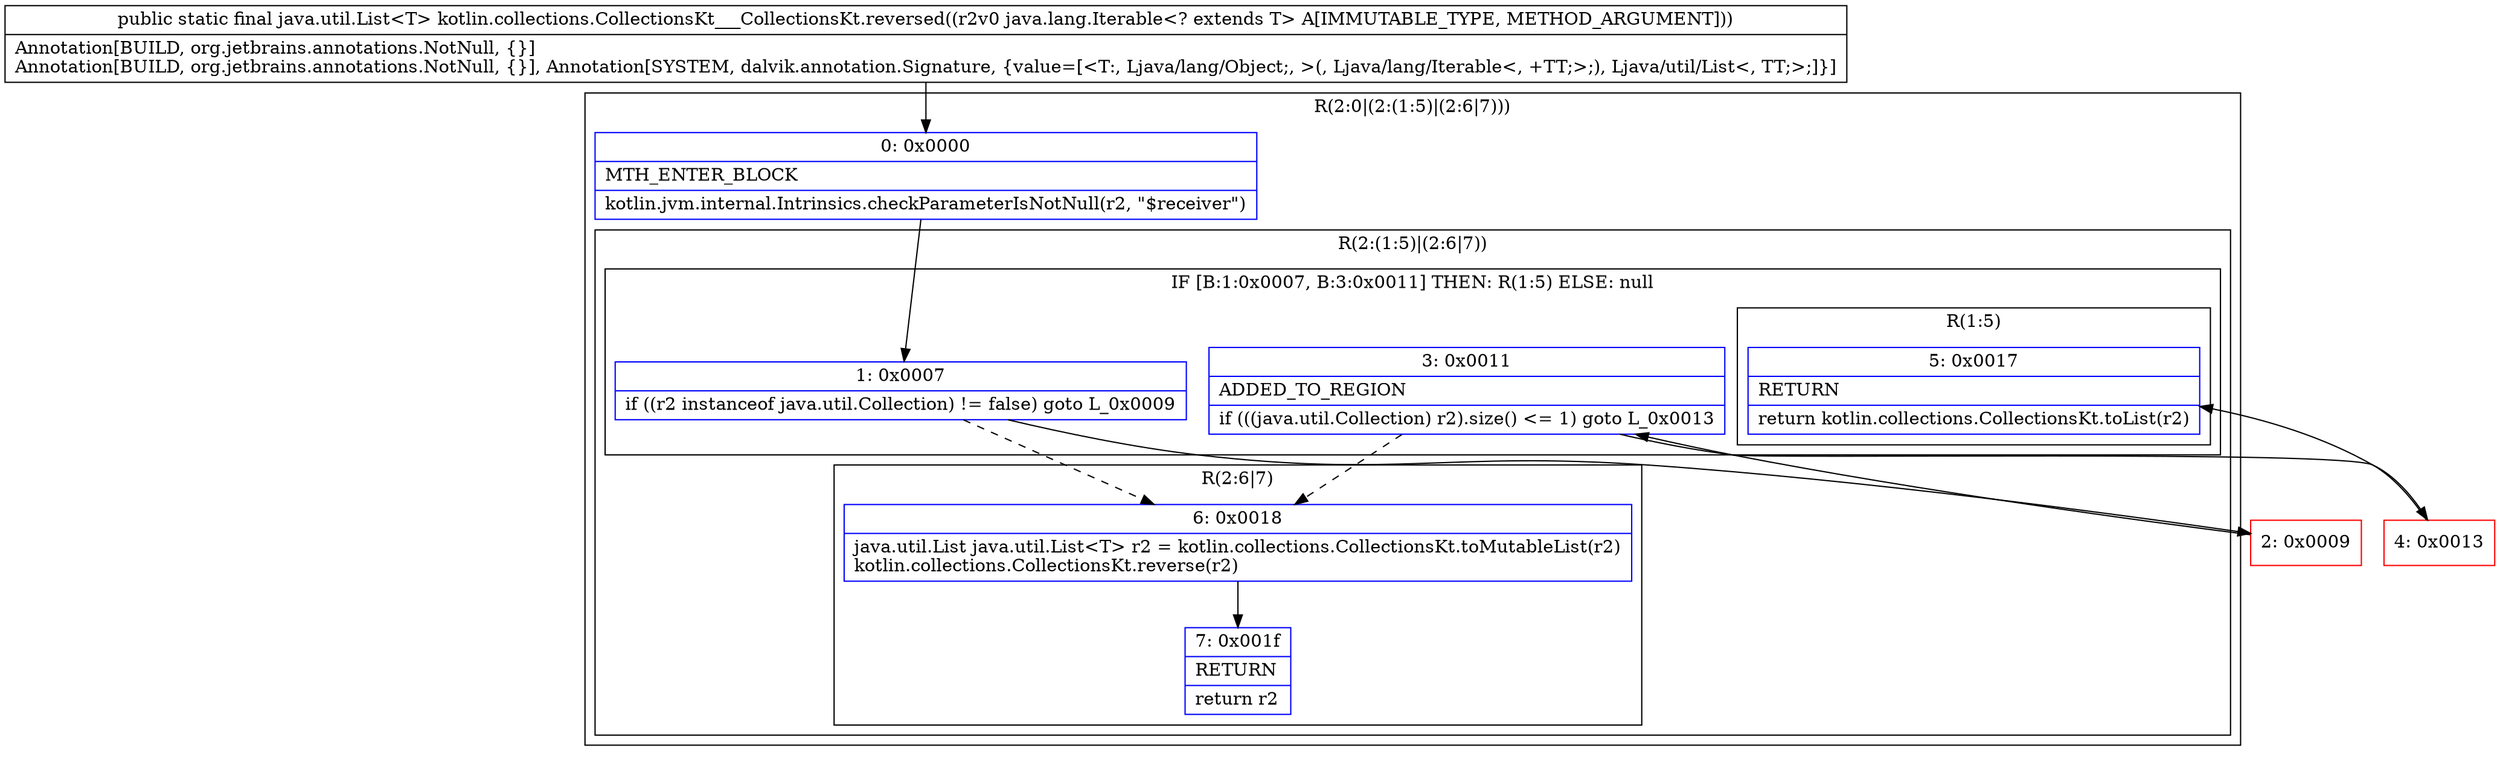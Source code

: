 digraph "CFG forkotlin.collections.CollectionsKt___CollectionsKt.reversed(Ljava\/lang\/Iterable;)Ljava\/util\/List;" {
subgraph cluster_Region_2013710627 {
label = "R(2:0|(2:(1:5)|(2:6|7)))";
node [shape=record,color=blue];
Node_0 [shape=record,label="{0\:\ 0x0000|MTH_ENTER_BLOCK\l|kotlin.jvm.internal.Intrinsics.checkParameterIsNotNull(r2, \"$receiver\")\l}"];
subgraph cluster_Region_884188722 {
label = "R(2:(1:5)|(2:6|7))";
node [shape=record,color=blue];
subgraph cluster_IfRegion_399485491 {
label = "IF [B:1:0x0007, B:3:0x0011] THEN: R(1:5) ELSE: null";
node [shape=record,color=blue];
Node_1 [shape=record,label="{1\:\ 0x0007|if ((r2 instanceof java.util.Collection) != false) goto L_0x0009\l}"];
Node_3 [shape=record,label="{3\:\ 0x0011|ADDED_TO_REGION\l|if (((java.util.Collection) r2).size() \<= 1) goto L_0x0013\l}"];
subgraph cluster_Region_1524917719 {
label = "R(1:5)";
node [shape=record,color=blue];
Node_5 [shape=record,label="{5\:\ 0x0017|RETURN\l|return kotlin.collections.CollectionsKt.toList(r2)\l}"];
}
}
subgraph cluster_Region_283982409 {
label = "R(2:6|7)";
node [shape=record,color=blue];
Node_6 [shape=record,label="{6\:\ 0x0018|java.util.List java.util.List\<T\> r2 = kotlin.collections.CollectionsKt.toMutableList(r2)\lkotlin.collections.CollectionsKt.reverse(r2)\l}"];
Node_7 [shape=record,label="{7\:\ 0x001f|RETURN\l|return r2\l}"];
}
}
}
Node_2 [shape=record,color=red,label="{2\:\ 0x0009}"];
Node_4 [shape=record,color=red,label="{4\:\ 0x0013}"];
MethodNode[shape=record,label="{public static final java.util.List\<T\> kotlin.collections.CollectionsKt___CollectionsKt.reversed((r2v0 java.lang.Iterable\<? extends T\> A[IMMUTABLE_TYPE, METHOD_ARGUMENT]))  | Annotation[BUILD, org.jetbrains.annotations.NotNull, \{\}]\lAnnotation[BUILD, org.jetbrains.annotations.NotNull, \{\}], Annotation[SYSTEM, dalvik.annotation.Signature, \{value=[\<T:, Ljava\/lang\/Object;, \>(, Ljava\/lang\/Iterable\<, +TT;\>;), Ljava\/util\/List\<, TT;\>;]\}]\l}"];
MethodNode -> Node_0;
Node_0 -> Node_1;
Node_1 -> Node_2;
Node_1 -> Node_6[style=dashed];
Node_3 -> Node_4;
Node_3 -> Node_6[style=dashed];
Node_6 -> Node_7;
Node_2 -> Node_3;
Node_4 -> Node_5;
}

